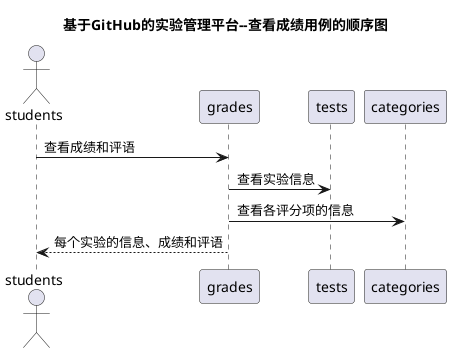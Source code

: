 @startuml
title 基于GitHub的实验管理平台--查看成绩用例的顺序图
actor students
students -> grades: 查看成绩和评语
grades -> tests:查看实验信息
grades -> categories:查看各评分项的信息
grades --> students:每个实验的信息、成绩和评语
@enduml